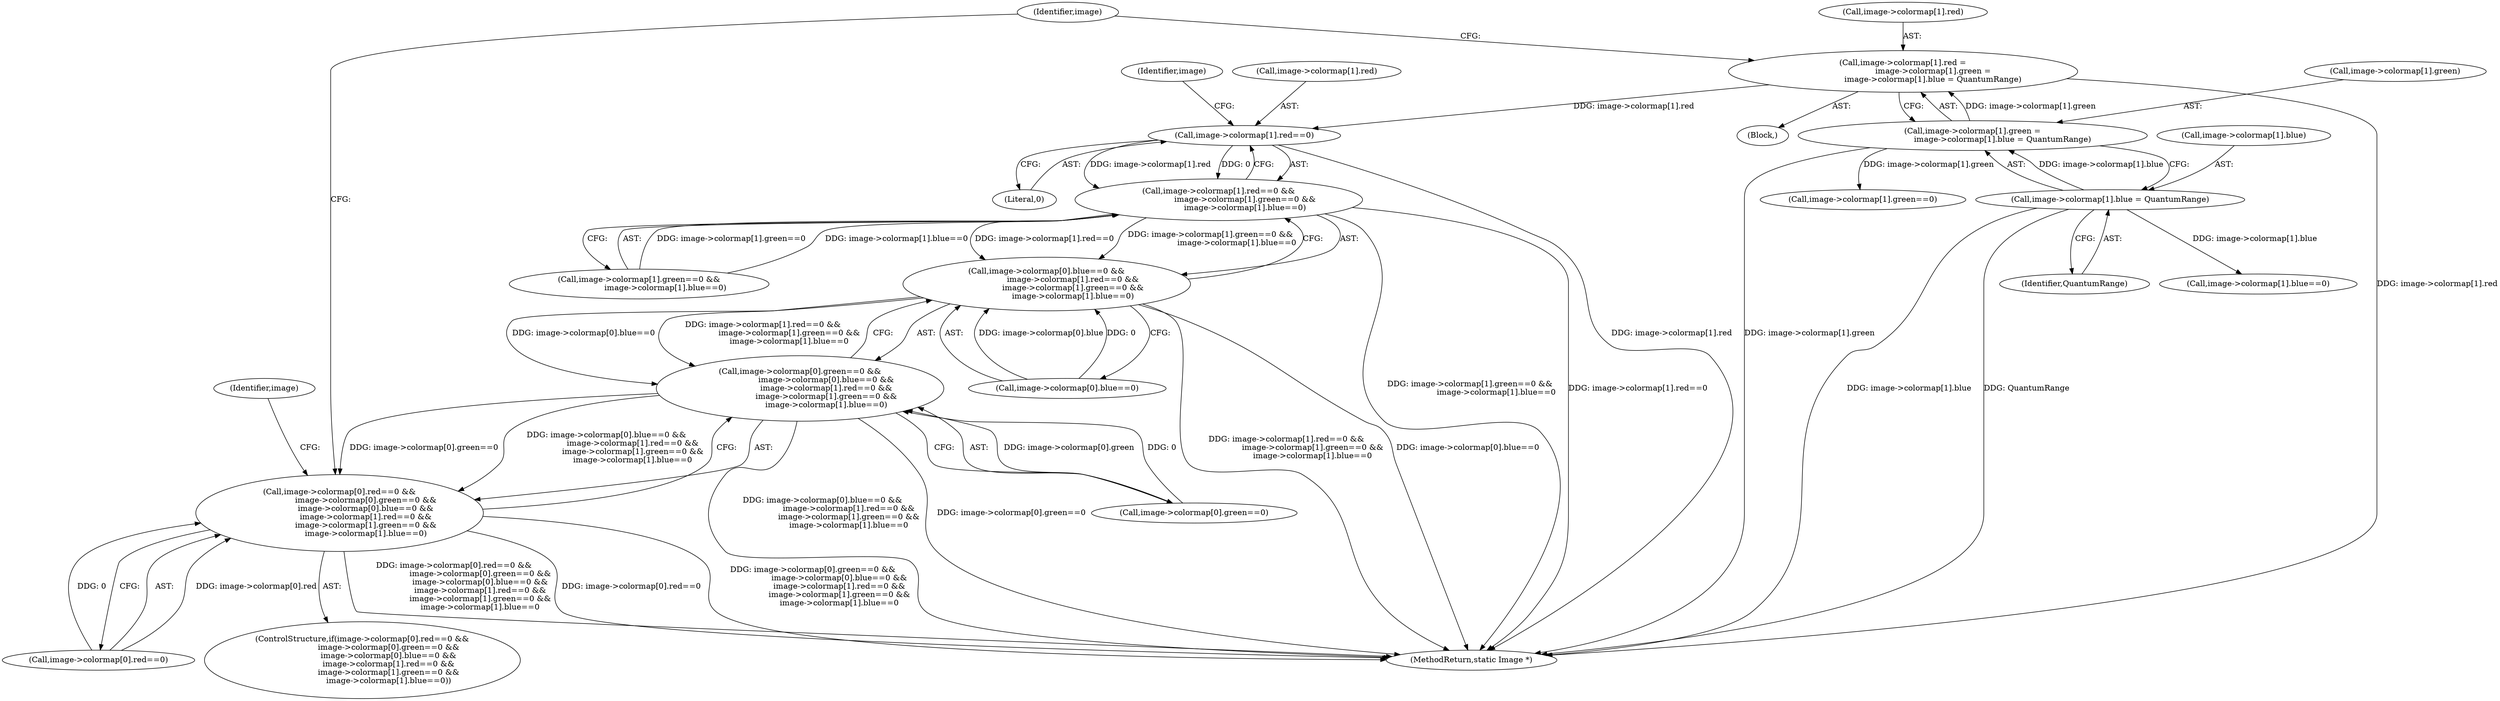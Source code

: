 digraph "0_ImageMagick_e04cf3e9524f50ca336253513d977224e083b816@pointer" {
"1001005" [label="(Call,image->colormap[1].red==0)"];
"1001034" [label="(Call,image->colormap[1].red =\n                        image->colormap[1].green =\n                        image->colormap[1].blue = QuantumRange)"];
"1001042" [label="(Call,image->colormap[1].green =\n                        image->colormap[1].blue = QuantumRange)"];
"1001050" [label="(Call,image->colormap[1].blue = QuantumRange)"];
"1001004" [label="(Call,image->colormap[1].red==0 &&\n                     image->colormap[1].green==0 &&\n                     image->colormap[1].blue==0)"];
"1000994" [label="(Call,image->colormap[0].blue==0 &&\n                     image->colormap[1].red==0 &&\n                     image->colormap[1].green==0 &&\n                     image->colormap[1].blue==0)"];
"1000984" [label="(Call,image->colormap[0].green==0 &&\n                     image->colormap[0].blue==0 &&\n                     image->colormap[1].red==0 &&\n                     image->colormap[1].green==0 &&\n                     image->colormap[1].blue==0)"];
"1000974" [label="(Call,image->colormap[0].red==0 &&\n                     image->colormap[0].green==0 &&\n                     image->colormap[0].blue==0 &&\n                     image->colormap[1].red==0 &&\n                     image->colormap[1].green==0 &&\n                     image->colormap[1].blue==0)"];
"1001038" [label="(Identifier,image)"];
"1001062" [label="(Identifier,image)"];
"1001014" [label="(Call,image->colormap[1].green==0 &&\n                     image->colormap[1].blue==0)"];
"1001015" [label="(Call,image->colormap[1].green==0)"];
"1000973" [label="(ControlStructure,if(image->colormap[0].red==0 &&\n                     image->colormap[0].green==0 &&\n                     image->colormap[0].blue==0 &&\n                     image->colormap[1].red==0 &&\n                     image->colormap[1].green==0 &&\n                     image->colormap[1].blue==0))"];
"1001058" [label="(Identifier,QuantumRange)"];
"1001033" [label="(Block,)"];
"1000984" [label="(Call,image->colormap[0].green==0 &&\n                     image->colormap[0].blue==0 &&\n                     image->colormap[1].red==0 &&\n                     image->colormap[1].green==0 &&\n                     image->colormap[1].blue==0)"];
"1001024" [label="(Call,image->colormap[1].blue==0)"];
"1001004" [label="(Call,image->colormap[1].red==0 &&\n                     image->colormap[1].green==0 &&\n                     image->colormap[1].blue==0)"];
"1001006" [label="(Call,image->colormap[1].red)"];
"1001042" [label="(Call,image->colormap[1].green =\n                        image->colormap[1].blue = QuantumRange)"];
"1001019" [label="(Identifier,image)"];
"1000974" [label="(Call,image->colormap[0].red==0 &&\n                     image->colormap[0].green==0 &&\n                     image->colormap[0].blue==0 &&\n                     image->colormap[1].red==0 &&\n                     image->colormap[1].green==0 &&\n                     image->colormap[1].blue==0)"];
"1000995" [label="(Call,image->colormap[0].blue==0)"];
"1001035" [label="(Call,image->colormap[1].red)"];
"1001034" [label="(Call,image->colormap[1].red =\n                        image->colormap[1].green =\n                        image->colormap[1].blue = QuantumRange)"];
"1001013" [label="(Literal,0)"];
"1001005" [label="(Call,image->colormap[1].red==0)"];
"1000985" [label="(Call,image->colormap[0].green==0)"];
"1001043" [label="(Call,image->colormap[1].green)"];
"1001965" [label="(MethodReturn,static Image *)"];
"1001050" [label="(Call,image->colormap[1].blue = QuantumRange)"];
"1001051" [label="(Call,image->colormap[1].blue)"];
"1000975" [label="(Call,image->colormap[0].red==0)"];
"1000994" [label="(Call,image->colormap[0].blue==0 &&\n                     image->colormap[1].red==0 &&\n                     image->colormap[1].green==0 &&\n                     image->colormap[1].blue==0)"];
"1001005" -> "1001004"  [label="AST: "];
"1001005" -> "1001013"  [label="CFG: "];
"1001006" -> "1001005"  [label="AST: "];
"1001013" -> "1001005"  [label="AST: "];
"1001019" -> "1001005"  [label="CFG: "];
"1001004" -> "1001005"  [label="CFG: "];
"1001005" -> "1001965"  [label="DDG: image->colormap[1].red"];
"1001005" -> "1001004"  [label="DDG: image->colormap[1].red"];
"1001005" -> "1001004"  [label="DDG: 0"];
"1001034" -> "1001005"  [label="DDG: image->colormap[1].red"];
"1001034" -> "1001033"  [label="AST: "];
"1001034" -> "1001042"  [label="CFG: "];
"1001035" -> "1001034"  [label="AST: "];
"1001042" -> "1001034"  [label="AST: "];
"1001062" -> "1001034"  [label="CFG: "];
"1001034" -> "1001965"  [label="DDG: image->colormap[1].red"];
"1001042" -> "1001034"  [label="DDG: image->colormap[1].green"];
"1001042" -> "1001050"  [label="CFG: "];
"1001043" -> "1001042"  [label="AST: "];
"1001050" -> "1001042"  [label="AST: "];
"1001042" -> "1001965"  [label="DDG: image->colormap[1].green"];
"1001042" -> "1001015"  [label="DDG: image->colormap[1].green"];
"1001050" -> "1001042"  [label="DDG: image->colormap[1].blue"];
"1001050" -> "1001058"  [label="CFG: "];
"1001051" -> "1001050"  [label="AST: "];
"1001058" -> "1001050"  [label="AST: "];
"1001050" -> "1001965"  [label="DDG: image->colormap[1].blue"];
"1001050" -> "1001965"  [label="DDG: QuantumRange"];
"1001050" -> "1001024"  [label="DDG: image->colormap[1].blue"];
"1001004" -> "1000994"  [label="AST: "];
"1001004" -> "1001014"  [label="CFG: "];
"1001014" -> "1001004"  [label="AST: "];
"1000994" -> "1001004"  [label="CFG: "];
"1001004" -> "1001965"  [label="DDG: image->colormap[1].green==0 &&\n                     image->colormap[1].blue==0"];
"1001004" -> "1001965"  [label="DDG: image->colormap[1].red==0"];
"1001004" -> "1000994"  [label="DDG: image->colormap[1].red==0"];
"1001004" -> "1000994"  [label="DDG: image->colormap[1].green==0 &&\n                     image->colormap[1].blue==0"];
"1001014" -> "1001004"  [label="DDG: image->colormap[1].green==0"];
"1001014" -> "1001004"  [label="DDG: image->colormap[1].blue==0"];
"1000994" -> "1000984"  [label="AST: "];
"1000994" -> "1000995"  [label="CFG: "];
"1000995" -> "1000994"  [label="AST: "];
"1000984" -> "1000994"  [label="CFG: "];
"1000994" -> "1001965"  [label="DDG: image->colormap[1].red==0 &&\n                     image->colormap[1].green==0 &&\n                     image->colormap[1].blue==0"];
"1000994" -> "1001965"  [label="DDG: image->colormap[0].blue==0"];
"1000994" -> "1000984"  [label="DDG: image->colormap[0].blue==0"];
"1000994" -> "1000984"  [label="DDG: image->colormap[1].red==0 &&\n                     image->colormap[1].green==0 &&\n                     image->colormap[1].blue==0"];
"1000995" -> "1000994"  [label="DDG: image->colormap[0].blue"];
"1000995" -> "1000994"  [label="DDG: 0"];
"1000984" -> "1000974"  [label="AST: "];
"1000984" -> "1000985"  [label="CFG: "];
"1000985" -> "1000984"  [label="AST: "];
"1000974" -> "1000984"  [label="CFG: "];
"1000984" -> "1001965"  [label="DDG: image->colormap[0].blue==0 &&\n                     image->colormap[1].red==0 &&\n                     image->colormap[1].green==0 &&\n                     image->colormap[1].blue==0"];
"1000984" -> "1001965"  [label="DDG: image->colormap[0].green==0"];
"1000984" -> "1000974"  [label="DDG: image->colormap[0].green==0"];
"1000984" -> "1000974"  [label="DDG: image->colormap[0].blue==0 &&\n                     image->colormap[1].red==0 &&\n                     image->colormap[1].green==0 &&\n                     image->colormap[1].blue==0"];
"1000985" -> "1000984"  [label="DDG: image->colormap[0].green"];
"1000985" -> "1000984"  [label="DDG: 0"];
"1000974" -> "1000973"  [label="AST: "];
"1000974" -> "1000975"  [label="CFG: "];
"1000975" -> "1000974"  [label="AST: "];
"1001038" -> "1000974"  [label="CFG: "];
"1001062" -> "1000974"  [label="CFG: "];
"1000974" -> "1001965"  [label="DDG: image->colormap[0].green==0 &&\n                     image->colormap[0].blue==0 &&\n                     image->colormap[1].red==0 &&\n                     image->colormap[1].green==0 &&\n                     image->colormap[1].blue==0"];
"1000974" -> "1001965"  [label="DDG: image->colormap[0].red==0 &&\n                     image->colormap[0].green==0 &&\n                     image->colormap[0].blue==0 &&\n                     image->colormap[1].red==0 &&\n                     image->colormap[1].green==0 &&\n                     image->colormap[1].blue==0"];
"1000974" -> "1001965"  [label="DDG: image->colormap[0].red==0"];
"1000975" -> "1000974"  [label="DDG: image->colormap[0].red"];
"1000975" -> "1000974"  [label="DDG: 0"];
}
